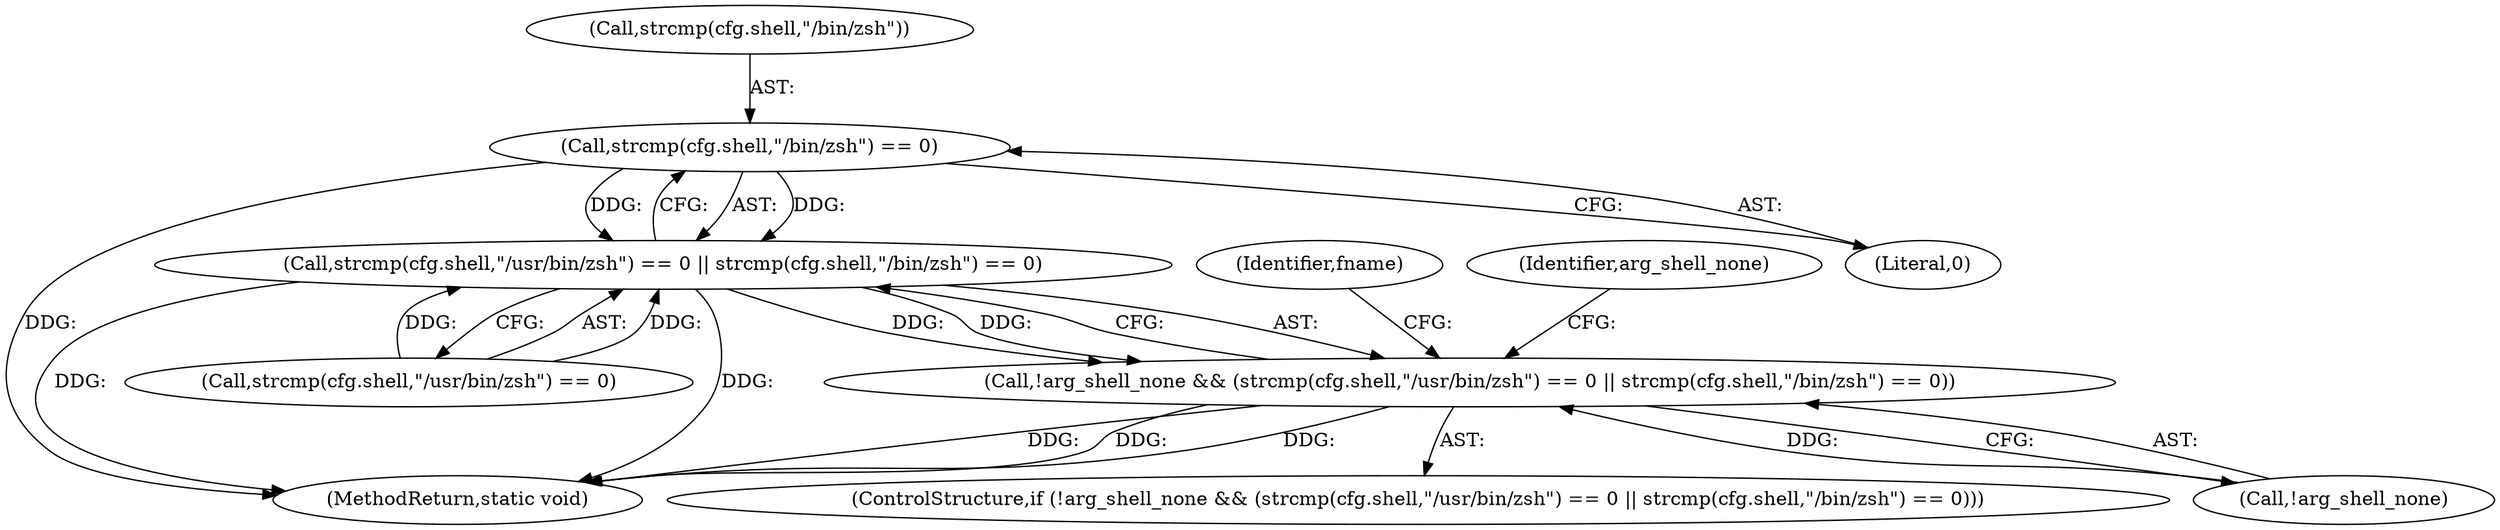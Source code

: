 digraph "0_firejail_b8a4ff9775318ca5e679183884a6a63f3da8f863_1@API" {
"1000121" [label="(Call,strcmp(cfg.shell,\"/bin/zsh\") == 0)"];
"1000113" [label="(Call,strcmp(cfg.shell,\"/usr/bin/zsh\") == 0 || strcmp(cfg.shell,\"/bin/zsh\") == 0)"];
"1000110" [label="(Call,!arg_shell_none && (strcmp(cfg.shell,\"/usr/bin/zsh\") == 0 || strcmp(cfg.shell,\"/bin/zsh\") == 0))"];
"1000322" [label="(MethodReturn,static void)"];
"1000201" [label="(Identifier,arg_shell_none)"];
"1000110" [label="(Call,!arg_shell_none && (strcmp(cfg.shell,\"/usr/bin/zsh\") == 0 || strcmp(cfg.shell,\"/bin/zsh\") == 0))"];
"1000127" [label="(Literal,0)"];
"1000109" [label="(ControlStructure,if (!arg_shell_none && (strcmp(cfg.shell,\"/usr/bin/zsh\") == 0 || strcmp(cfg.shell,\"/bin/zsh\") == 0)))"];
"1000111" [label="(Call,!arg_shell_none)"];
"1000122" [label="(Call,strcmp(cfg.shell,\"/bin/zsh\"))"];
"1000133" [label="(Identifier,fname)"];
"1000113" [label="(Call,strcmp(cfg.shell,\"/usr/bin/zsh\") == 0 || strcmp(cfg.shell,\"/bin/zsh\") == 0)"];
"1000121" [label="(Call,strcmp(cfg.shell,\"/bin/zsh\") == 0)"];
"1000114" [label="(Call,strcmp(cfg.shell,\"/usr/bin/zsh\") == 0)"];
"1000121" -> "1000113"  [label="AST: "];
"1000121" -> "1000127"  [label="CFG: "];
"1000122" -> "1000121"  [label="AST: "];
"1000127" -> "1000121"  [label="AST: "];
"1000113" -> "1000121"  [label="CFG: "];
"1000121" -> "1000322"  [label="DDG: "];
"1000121" -> "1000113"  [label="DDG: "];
"1000121" -> "1000113"  [label="DDG: "];
"1000113" -> "1000110"  [label="AST: "];
"1000113" -> "1000114"  [label="CFG: "];
"1000114" -> "1000113"  [label="AST: "];
"1000110" -> "1000113"  [label="CFG: "];
"1000113" -> "1000322"  [label="DDG: "];
"1000113" -> "1000322"  [label="DDG: "];
"1000113" -> "1000110"  [label="DDG: "];
"1000113" -> "1000110"  [label="DDG: "];
"1000114" -> "1000113"  [label="DDG: "];
"1000114" -> "1000113"  [label="DDG: "];
"1000110" -> "1000109"  [label="AST: "];
"1000110" -> "1000111"  [label="CFG: "];
"1000111" -> "1000110"  [label="AST: "];
"1000133" -> "1000110"  [label="CFG: "];
"1000201" -> "1000110"  [label="CFG: "];
"1000110" -> "1000322"  [label="DDG: "];
"1000110" -> "1000322"  [label="DDG: "];
"1000110" -> "1000322"  [label="DDG: "];
"1000111" -> "1000110"  [label="DDG: "];
}
